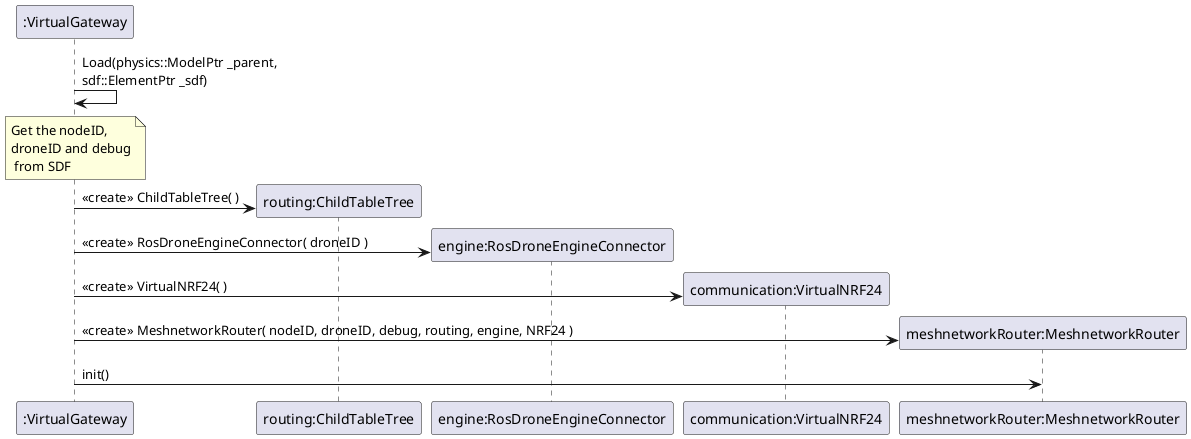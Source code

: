 @startuml
participant ":VirtualGateway" as VG

participant "meshgateway:MeshnetworkGateway" as VG
participant "routing:ChildTableTree" as routing
participant "engine:RosDroneEngineConnector" as engine
participant "communication:VirtualNRF24" as NRF24
participant "meshnetworkRouter:MeshnetworkRouter" as MG

VG -> VG : Load(physics::ModelPtr _parent,\nsdf::ElementPtr _sdf)
note over VG : Get the nodeID,\ndroneID and debug\n from SDF

create routing
VG -> routing : <<create>> ChildTableTree( )
create engine
VG -> engine : <<create>> RosDroneEngineConnector( droneID )
create NRF24
VG -> NRF24 : <<create>> VirtualNRF24( )
create MG
VG -> MG : <<create>> MeshnetworkRouter( nodeID, droneID, debug, routing, engine, NRF24 )
VG -> MG : init()
@enduml